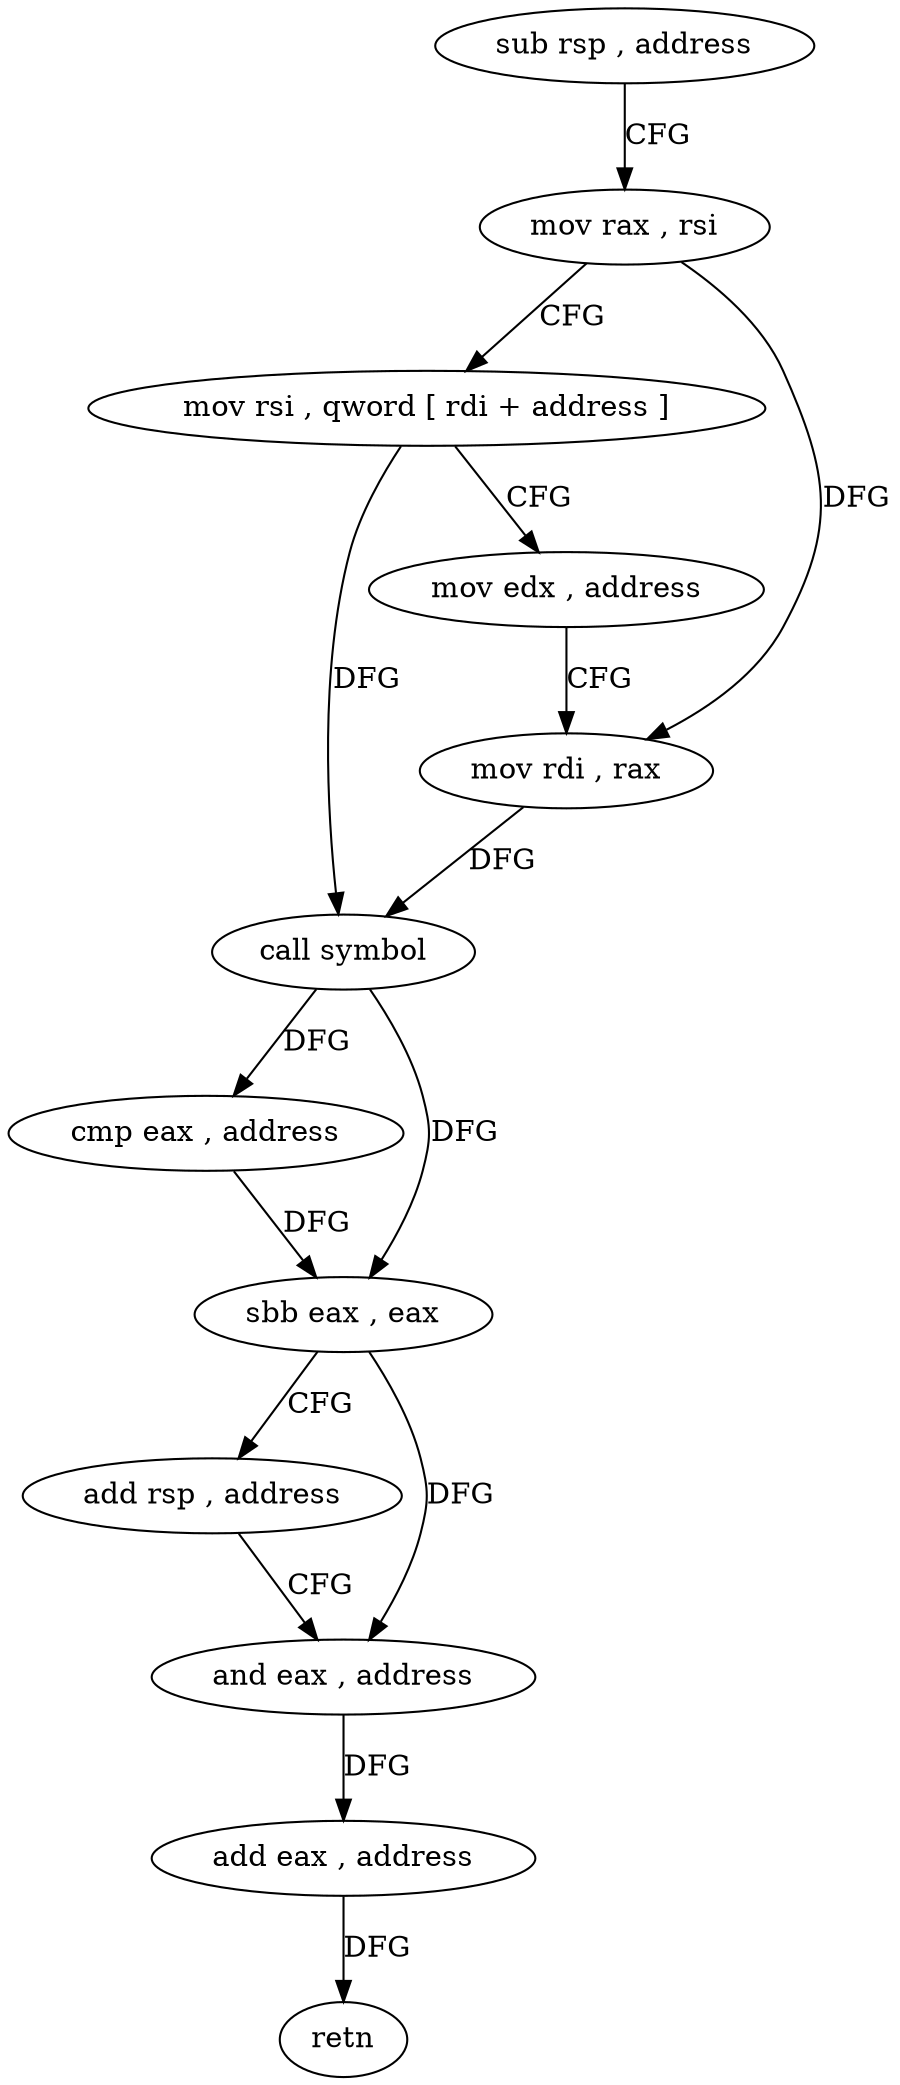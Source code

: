 digraph "func" {
"4208432" [label = "sub rsp , address" ]
"4208436" [label = "mov rax , rsi" ]
"4208439" [label = "mov rsi , qword [ rdi + address ]" ]
"4208443" [label = "mov edx , address" ]
"4208448" [label = "mov rdi , rax" ]
"4208451" [label = "call symbol" ]
"4208456" [label = "cmp eax , address" ]
"4208459" [label = "sbb eax , eax" ]
"4208461" [label = "add rsp , address" ]
"4208465" [label = "and eax , address" ]
"4208468" [label = "add eax , address" ]
"4208471" [label = "retn" ]
"4208432" -> "4208436" [ label = "CFG" ]
"4208436" -> "4208439" [ label = "CFG" ]
"4208436" -> "4208448" [ label = "DFG" ]
"4208439" -> "4208443" [ label = "CFG" ]
"4208439" -> "4208451" [ label = "DFG" ]
"4208443" -> "4208448" [ label = "CFG" ]
"4208448" -> "4208451" [ label = "DFG" ]
"4208451" -> "4208456" [ label = "DFG" ]
"4208451" -> "4208459" [ label = "DFG" ]
"4208456" -> "4208459" [ label = "DFG" ]
"4208459" -> "4208461" [ label = "CFG" ]
"4208459" -> "4208465" [ label = "DFG" ]
"4208461" -> "4208465" [ label = "CFG" ]
"4208465" -> "4208468" [ label = "DFG" ]
"4208468" -> "4208471" [ label = "DFG" ]
}
